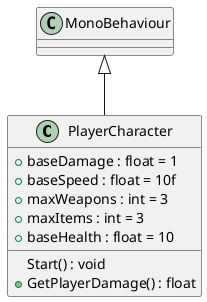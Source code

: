 @startuml
class PlayerCharacter {
    + baseDamage : float = 1
    + baseSpeed : float = 10f
    + maxWeapons : int = 3
    + maxItems : int = 3
    + baseHealth : float = 10
    Start() : void
    + GetPlayerDamage() : float
}
MonoBehaviour <|-- PlayerCharacter
@enduml
